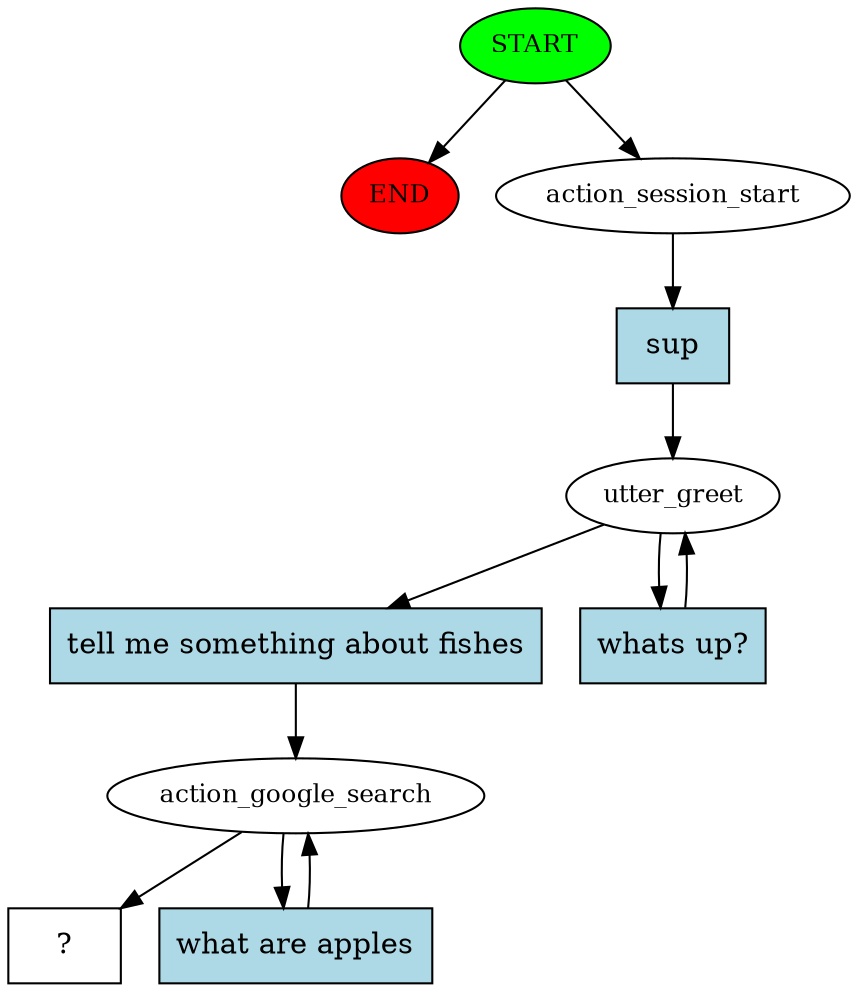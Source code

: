 digraph  {
0 [class="start active", fillcolor=green, fontsize=12, label=START, style=filled];
"-1" [class=end, fillcolor=red, fontsize=12, label=END, style=filled];
1 [class=active, fontsize=12, label=action_session_start];
2 [class=active, fontsize=12, label=utter_greet];
4 [class=active, fontsize=12, label=action_google_search];
6 [class="intent dashed active", label="  ?  ", shape=rect];
7 [class="intent active", fillcolor=lightblue, label=sup, shape=rect, style=filled];
8 [class="intent active", fillcolor=lightblue, label="tell me something about fishes", shape=rect, style=filled];
9 [class="intent active", fillcolor=lightblue, label="whats up?", shape=rect, style=filled];
10 [class="intent active", fillcolor=lightblue, label="what are apples", shape=rect, style=filled];
0 -> "-1"  [class="", key=NONE, label=""];
0 -> 1  [class=active, key=NONE, label=""];
1 -> 7  [class=active, key=0];
2 -> 8  [class=active, key=0];
2 -> 9  [class=active, key=0];
4 -> 6  [class=active, key=NONE, label=""];
4 -> 10  [class=active, key=0];
7 -> 2  [class=active, key=0];
8 -> 4  [class=active, key=0];
9 -> 2  [class=active, key=0];
10 -> 4  [class=active, key=0];
}
